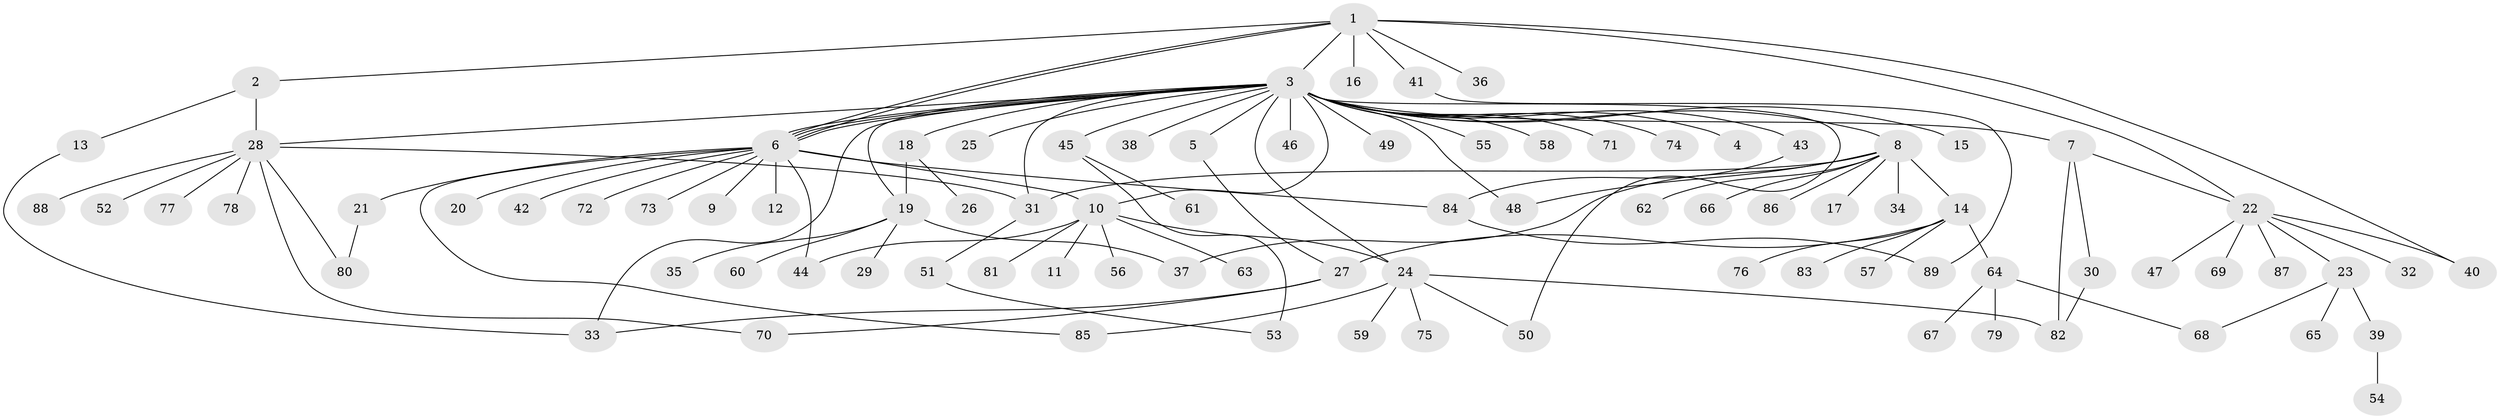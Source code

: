// coarse degree distribution, {3: 0.03773584905660377, 16: 0.018867924528301886, 1: 0.7735849056603774, 4: 0.018867924528301886, 19: 0.018867924528301886, 2: 0.05660377358490566, 6: 0.03773584905660377, 15: 0.018867924528301886, 5: 0.018867924528301886}
// Generated by graph-tools (version 1.1) at 2025/51/03/04/25 21:51:23]
// undirected, 89 vertices, 116 edges
graph export_dot {
graph [start="1"]
  node [color=gray90,style=filled];
  1;
  2;
  3;
  4;
  5;
  6;
  7;
  8;
  9;
  10;
  11;
  12;
  13;
  14;
  15;
  16;
  17;
  18;
  19;
  20;
  21;
  22;
  23;
  24;
  25;
  26;
  27;
  28;
  29;
  30;
  31;
  32;
  33;
  34;
  35;
  36;
  37;
  38;
  39;
  40;
  41;
  42;
  43;
  44;
  45;
  46;
  47;
  48;
  49;
  50;
  51;
  52;
  53;
  54;
  55;
  56;
  57;
  58;
  59;
  60;
  61;
  62;
  63;
  64;
  65;
  66;
  67;
  68;
  69;
  70;
  71;
  72;
  73;
  74;
  75;
  76;
  77;
  78;
  79;
  80;
  81;
  82;
  83;
  84;
  85;
  86;
  87;
  88;
  89;
  1 -- 2;
  1 -- 3;
  1 -- 6;
  1 -- 6;
  1 -- 16;
  1 -- 22;
  1 -- 36;
  1 -- 40;
  1 -- 41;
  2 -- 13;
  2 -- 28;
  3 -- 4;
  3 -- 5;
  3 -- 6;
  3 -- 6;
  3 -- 6;
  3 -- 7;
  3 -- 8;
  3 -- 10;
  3 -- 15;
  3 -- 18;
  3 -- 19;
  3 -- 24;
  3 -- 25;
  3 -- 28;
  3 -- 31;
  3 -- 33;
  3 -- 38;
  3 -- 43;
  3 -- 45;
  3 -- 46;
  3 -- 48;
  3 -- 49;
  3 -- 50;
  3 -- 55;
  3 -- 58;
  3 -- 71;
  3 -- 74;
  5 -- 27;
  6 -- 9;
  6 -- 10;
  6 -- 12;
  6 -- 20;
  6 -- 21;
  6 -- 42;
  6 -- 44;
  6 -- 72;
  6 -- 73;
  6 -- 84;
  6 -- 85;
  7 -- 22;
  7 -- 30;
  7 -- 82;
  8 -- 14;
  8 -- 17;
  8 -- 31;
  8 -- 34;
  8 -- 37;
  8 -- 48;
  8 -- 62;
  8 -- 66;
  8 -- 86;
  10 -- 11;
  10 -- 24;
  10 -- 44;
  10 -- 56;
  10 -- 63;
  10 -- 81;
  13 -- 33;
  14 -- 27;
  14 -- 57;
  14 -- 64;
  14 -- 76;
  14 -- 83;
  18 -- 19;
  18 -- 26;
  19 -- 29;
  19 -- 35;
  19 -- 37;
  19 -- 60;
  21 -- 80;
  22 -- 23;
  22 -- 32;
  22 -- 40;
  22 -- 47;
  22 -- 69;
  22 -- 87;
  23 -- 39;
  23 -- 65;
  23 -- 68;
  24 -- 50;
  24 -- 59;
  24 -- 75;
  24 -- 82;
  24 -- 85;
  27 -- 33;
  27 -- 70;
  28 -- 31;
  28 -- 52;
  28 -- 70;
  28 -- 77;
  28 -- 78;
  28 -- 80;
  28 -- 88;
  30 -- 82;
  31 -- 51;
  39 -- 54;
  41 -- 89;
  43 -- 84;
  45 -- 53;
  45 -- 61;
  51 -- 53;
  64 -- 67;
  64 -- 68;
  64 -- 79;
  84 -- 89;
}

